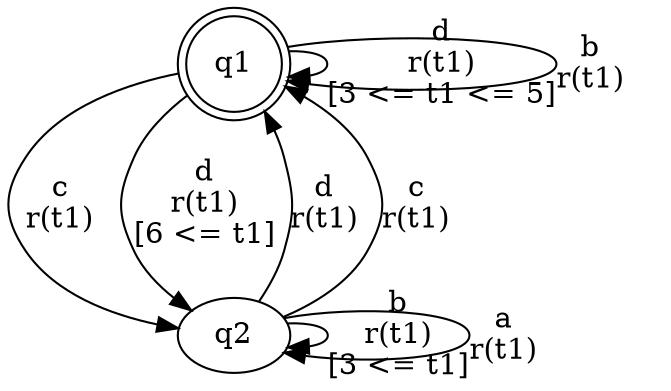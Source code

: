 digraph "tests_1/test17/solution1007/solution" {
	q1[label=q1 shape=doublecircle]
	q2[label=q2]
	q1 -> q1[label="d\nr(t1)\n[3 <= t1 <= 5]"]
	q1 -> q2[label="c\nr(t1)\n"]
	q2 -> q1[label="d\nr(t1)\n"]
	q2 -> q1[label="c\nr(t1)\n"]
	q2 -> q2[label="b\nr(t1)\n[3 <= t1]"]
	q2 -> q2[label="a\nr(t1)\n"]
	q1 -> q1[label="b\nr(t1)\n"]
	q1 -> q2[label="d\nr(t1)\n[6 <= t1]"]
}
